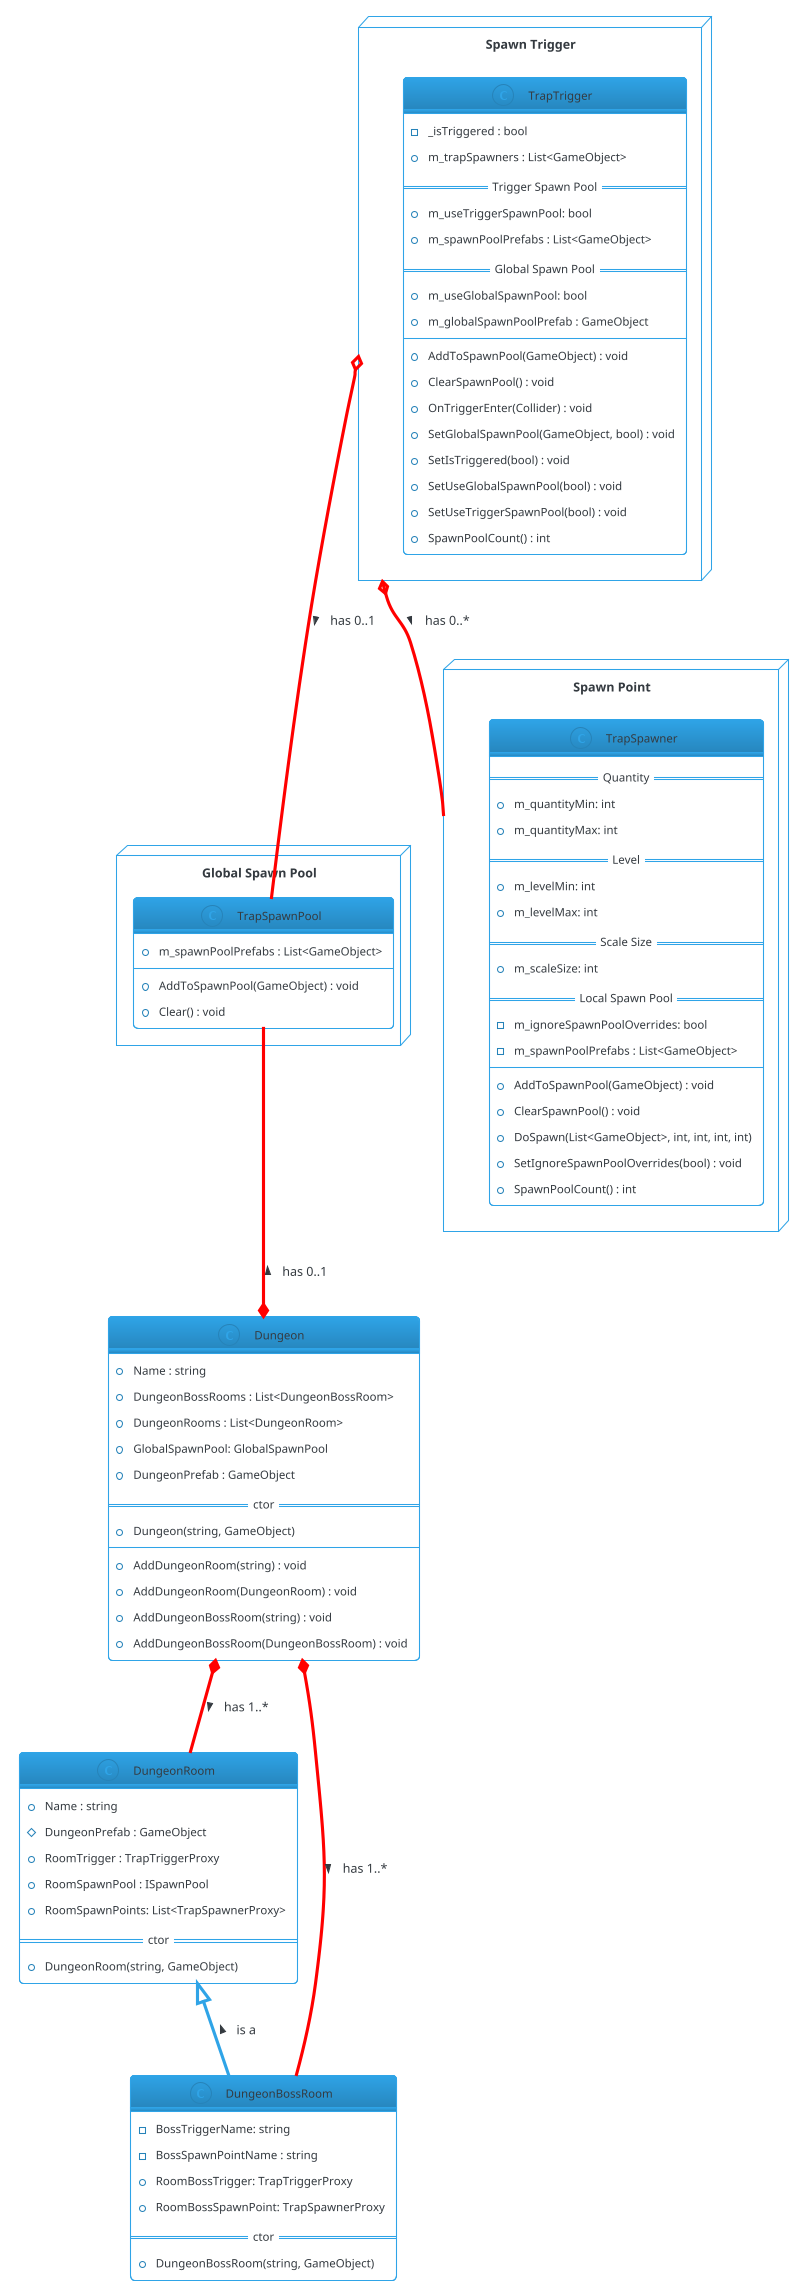@startuml
!theme cerulean-outline

package "Spawn Trigger" as TrapTrigger <<Node>> {
  class TrapTrigger {
     - _isTriggered : bool
     + m_trapSpawners : List<GameObject>
     == Trigger Spawn Pool ==
     + m_useTriggerSpawnPool: bool
     + m_spawnPoolPrefabs : List<GameObject>
     == Global Spawn Pool ==
     + m_useGlobalSpawnPool: bool
     + m_globalSpawnPoolPrefab : GameObject
     --
     + AddToSpawnPool(GameObject) : void
     + ClearSpawnPool() : void
     + OnTriggerEnter(Collider) : void
     + SetGlobalSpawnPool(GameObject, bool) : void
     + SetIsTriggered(bool) : void
     + SetUseGlobalSpawnPool(bool) : void
     + SetUseTriggerSpawnPool(bool) : void
     + SpawnPoolCount() : int
  }
}

package "Global Spawn Pool" as GlobalSpawnPool <<Node>> {
  class TrapSpawnPool {
     + m_spawnPoolPrefabs : List<GameObject>
     + AddToSpawnPool(GameObject) : void
     + Clear() : void
  }
}

package "Spawn Point" as TrapSpawner <<Node>> {
  class TrapSpawner {
     == Quantity ==
     + m_quantityMin: int
     + m_quantityMax: int
     == Level ==
     + m_levelMin: int
     + m_levelMax: int
     == Scale Size ==
     + m_scaleSize: int
     == Local Spawn Pool ==
     - m_ignoreSpawnPoolOverrides: bool
     - m_spawnPoolPrefabs : List<GameObject>
     --
     + AddToSpawnPool(GameObject) : void
     + ClearSpawnPool() : void
     + DoSpawn(List<GameObject>, int, int, int, int)
     + SetIgnoreSpawnPoolOverrides(bool) : void
     + SpawnPoolCount() : int
  }
}

class Dungeon {
  + Name : string
  + DungeonBossRooms : List<DungeonBossRoom>
  + DungeonRooms : List<DungeonRoom>
  + GlobalSpawnPool: GlobalSpawnPool
  + DungeonPrefab : GameObject
  == ctor ==
  + Dungeon(string, GameObject)
  --
  + AddDungeonRoom(string) : void
  + AddDungeonRoom(DungeonRoom) : void
  + AddDungeonBossRoom(string) : void
  + AddDungeonBossRoom(DungeonBossRoom) : void
}

class DungeonRoom {
  + Name : string
  # DungeonPrefab : GameObject
  + RoomTrigger : TrapTriggerProxy
  + RoomSpawnPool : ISpawnPool
  + RoomSpawnPoints: List<TrapSpawnerProxy>
  == ctor ==
  + DungeonRoom(string, GameObject)
}

class DungeonBossRoom {
  - BossTriggerName: string
  - BossSpawnPointName : string
  + RoomBossTrigger: TrapTriggerProxy
  + RoomBossSpawnPoint: TrapSpawnerProxy
  == ctor ==
  + DungeonBossRoom(string, GameObject)
}

DungeonRoom <|-- DungeonBossRoom : < is a
TrapTrigger o-- TrapSpawnPool #red : has 0..1 >
TrapTrigger o-- TrapSpawner #red : has 0..* >
Dungeon *-up- TrapSpawnPool #red : has 0..1 >
Dungeon *-- DungeonRoom #red : has 1..* >
Dungeon *-- DungeonBossRoom #red : has 1..* >
@enduml
